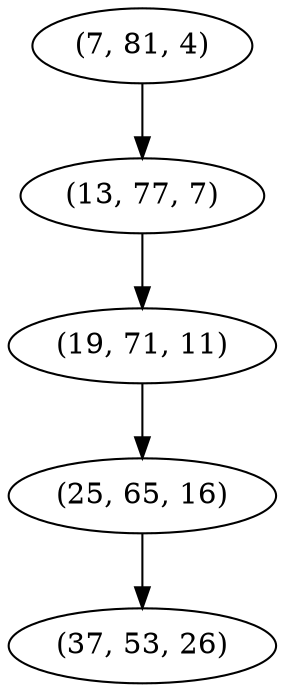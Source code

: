 digraph tree {
    "(7, 81, 4)";
    "(13, 77, 7)";
    "(19, 71, 11)";
    "(25, 65, 16)";
    "(37, 53, 26)";
    "(7, 81, 4)" -> "(13, 77, 7)";
    "(13, 77, 7)" -> "(19, 71, 11)";
    "(19, 71, 11)" -> "(25, 65, 16)";
    "(25, 65, 16)" -> "(37, 53, 26)";
}
